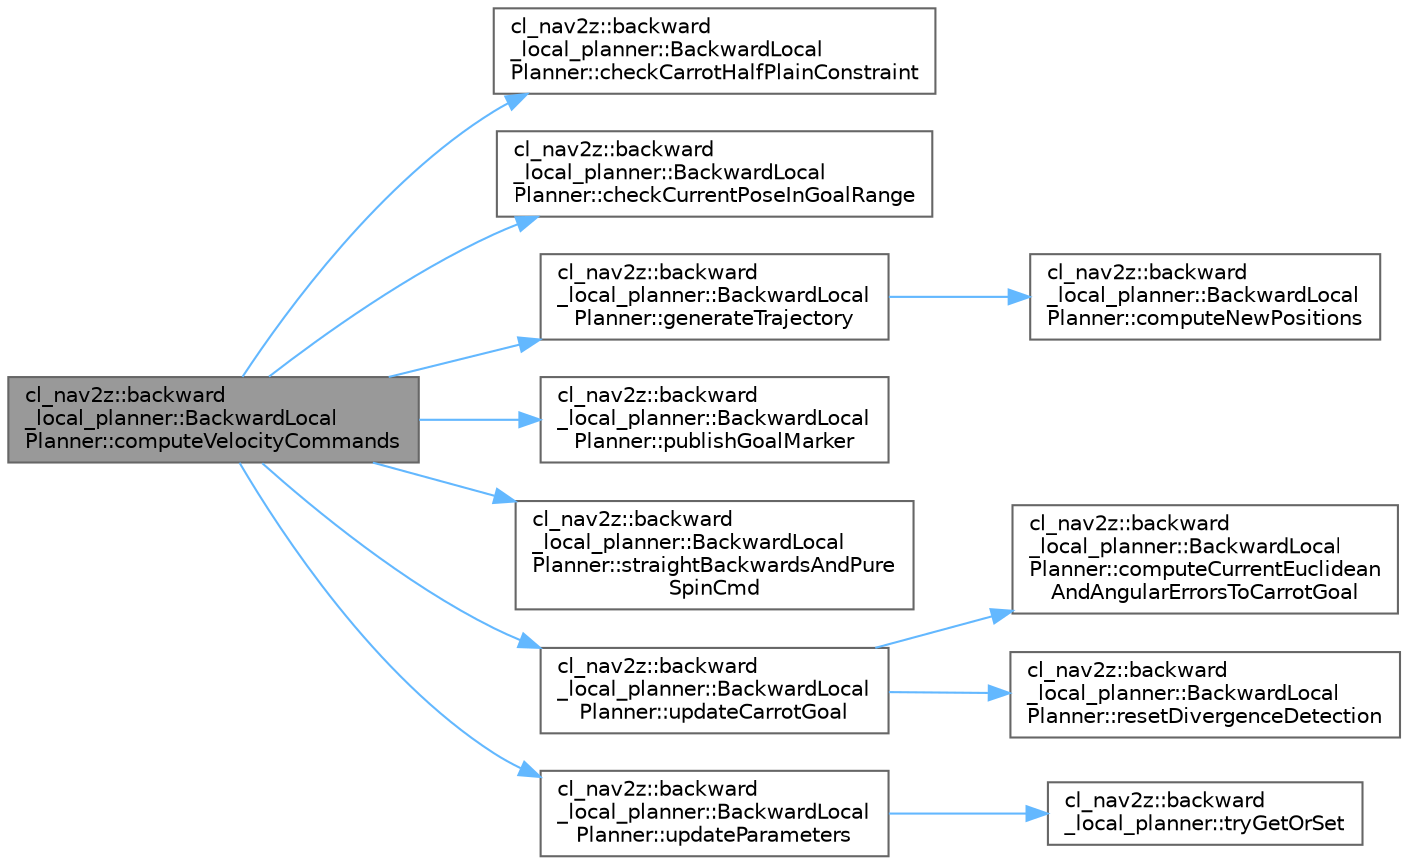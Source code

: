 digraph "cl_nav2z::backward_local_planner::BackwardLocalPlanner::computeVelocityCommands"
{
 // LATEX_PDF_SIZE
  bgcolor="transparent";
  edge [fontname=Helvetica,fontsize=10,labelfontname=Helvetica,labelfontsize=10];
  node [fontname=Helvetica,fontsize=10,shape=box,height=0.2,width=0.4];
  rankdir="LR";
  Node1 [label="cl_nav2z::backward\l_local_planner::BackwardLocal\lPlanner::computeVelocityCommands",height=0.2,width=0.4,color="gray40", fillcolor="grey60", style="filled", fontcolor="black",tooltip="nav2_core computeVelocityCommands - calculates the best command given the current pose and velocity"];
  Node1 -> Node2 [color="steelblue1",style="solid"];
  Node2 [label="cl_nav2z::backward\l_local_planner::BackwardLocal\lPlanner::checkCarrotHalfPlainConstraint",height=0.2,width=0.4,color="grey40", fillcolor="white", style="filled",URL="$classcl__nav2z_1_1backward__local__planner_1_1BackwardLocalPlanner.html#a0b525510926e54ef02b850ba051925c0",tooltip=" "];
  Node1 -> Node3 [color="steelblue1",style="solid"];
  Node3 [label="cl_nav2z::backward\l_local_planner::BackwardLocal\lPlanner::checkCurrentPoseInGoalRange",height=0.2,width=0.4,color="grey40", fillcolor="white", style="filled",URL="$classcl__nav2z_1_1backward__local__planner_1_1BackwardLocalPlanner.html#ac155bae39ddf3257c6f1d4950b0633aa",tooltip=" "];
  Node1 -> Node4 [color="steelblue1",style="solid"];
  Node4 [label="cl_nav2z::backward\l_local_planner::BackwardLocal\lPlanner::generateTrajectory",height=0.2,width=0.4,color="grey40", fillcolor="white", style="filled",URL="$classcl__nav2z_1_1backward__local__planner_1_1BackwardLocalPlanner.html#a766482b9e0cd9443d911e73f766223bb",tooltip=" "];
  Node4 -> Node5 [color="steelblue1",style="solid"];
  Node5 [label="cl_nav2z::backward\l_local_planner::BackwardLocal\lPlanner::computeNewPositions",height=0.2,width=0.4,color="grey40", fillcolor="white", style="filled",URL="$classcl__nav2z_1_1backward__local__planner_1_1BackwardLocalPlanner.html#a0e614005a2fa9c4e557b932d7546691e",tooltip=" "];
  Node1 -> Node6 [color="steelblue1",style="solid"];
  Node6 [label="cl_nav2z::backward\l_local_planner::BackwardLocal\lPlanner::publishGoalMarker",height=0.2,width=0.4,color="grey40", fillcolor="white", style="filled",URL="$classcl__nav2z_1_1backward__local__planner_1_1BackwardLocalPlanner.html#a1c2b7748964c5917111711ff0c916207",tooltip=" "];
  Node1 -> Node7 [color="steelblue1",style="solid"];
  Node7 [label="cl_nav2z::backward\l_local_planner::BackwardLocal\lPlanner::straightBackwardsAndPure\lSpinCmd",height=0.2,width=0.4,color="grey40", fillcolor="white", style="filled",URL="$classcl__nav2z_1_1backward__local__planner_1_1BackwardLocalPlanner.html#a68a9b887332f7d5a9a553804b1a80857",tooltip=" "];
  Node1 -> Node8 [color="steelblue1",style="solid"];
  Node8 [label="cl_nav2z::backward\l_local_planner::BackwardLocal\lPlanner::updateCarrotGoal",height=0.2,width=0.4,color="grey40", fillcolor="white", style="filled",URL="$classcl__nav2z_1_1backward__local__planner_1_1BackwardLocalPlanner.html#a041b542c60c5820c36b6d4e07aca7691",tooltip=" "];
  Node8 -> Node9 [color="steelblue1",style="solid"];
  Node9 [label="cl_nav2z::backward\l_local_planner::BackwardLocal\lPlanner::computeCurrentEuclidean\lAndAngularErrorsToCarrotGoal",height=0.2,width=0.4,color="grey40", fillcolor="white", style="filled",URL="$classcl__nav2z_1_1backward__local__planner_1_1BackwardLocalPlanner.html#aae4124b8b7b8bb69b5415ec03e4d152b",tooltip=" "];
  Node8 -> Node10 [color="steelblue1",style="solid"];
  Node10 [label="cl_nav2z::backward\l_local_planner::BackwardLocal\lPlanner::resetDivergenceDetection",height=0.2,width=0.4,color="grey40", fillcolor="white", style="filled",URL="$classcl__nav2z_1_1backward__local__planner_1_1BackwardLocalPlanner.html#afb3c41be9cb79827ccee2dc61bdbd945",tooltip=" "];
  Node1 -> Node11 [color="steelblue1",style="solid"];
  Node11 [label="cl_nav2z::backward\l_local_planner::BackwardLocal\lPlanner::updateParameters",height=0.2,width=0.4,color="grey40", fillcolor="white", style="filled",URL="$classcl__nav2z_1_1backward__local__planner_1_1BackwardLocalPlanner.html#a3f28a41f4a818c41f2026c216e0bd39c",tooltip=" "];
  Node11 -> Node12 [color="steelblue1",style="solid"];
  Node12 [label="cl_nav2z::backward\l_local_planner::tryGetOrSet",height=0.2,width=0.4,color="grey40", fillcolor="white", style="filled",URL="$namespacecl__nav2z_1_1backward__local__planner.html#a432d8eb2168129213955575a2da12e19",tooltip=" "];
}
